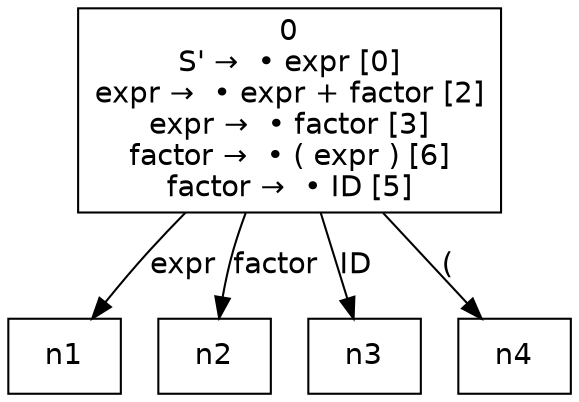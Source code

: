 digraph d{
node [fontname=Helvetica,shape=box];
edge [fontname=Helvetica];
n0 [label=<0<br />S' →  • expr [0]<br />expr →  • expr + factor [2]<br />expr →  • factor [3]<br />factor →  • ( expr ) [6]<br />factor →  • ID [5]>];
n0 -> n1 [label="expr"];
n0 -> n2 [label="factor"];
n0 -> n3 [label="ID"];
n0 -> n4 [label="("];
}